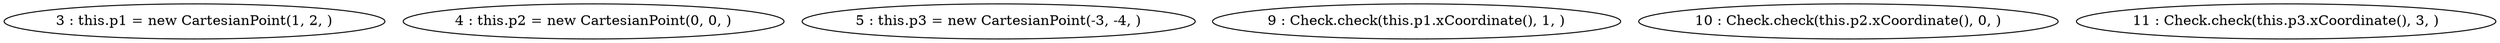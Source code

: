 digraph G {
"3 : this.p1 = new CartesianPoint(1, 2, )"
"4 : this.p2 = new CartesianPoint(0, 0, )"
"5 : this.p3 = new CartesianPoint(-3, -4, )"
"9 : Check.check(this.p1.xCoordinate(), 1, )"
"10 : Check.check(this.p2.xCoordinate(), 0, )"
"11 : Check.check(this.p3.xCoordinate(), 3, )"
}